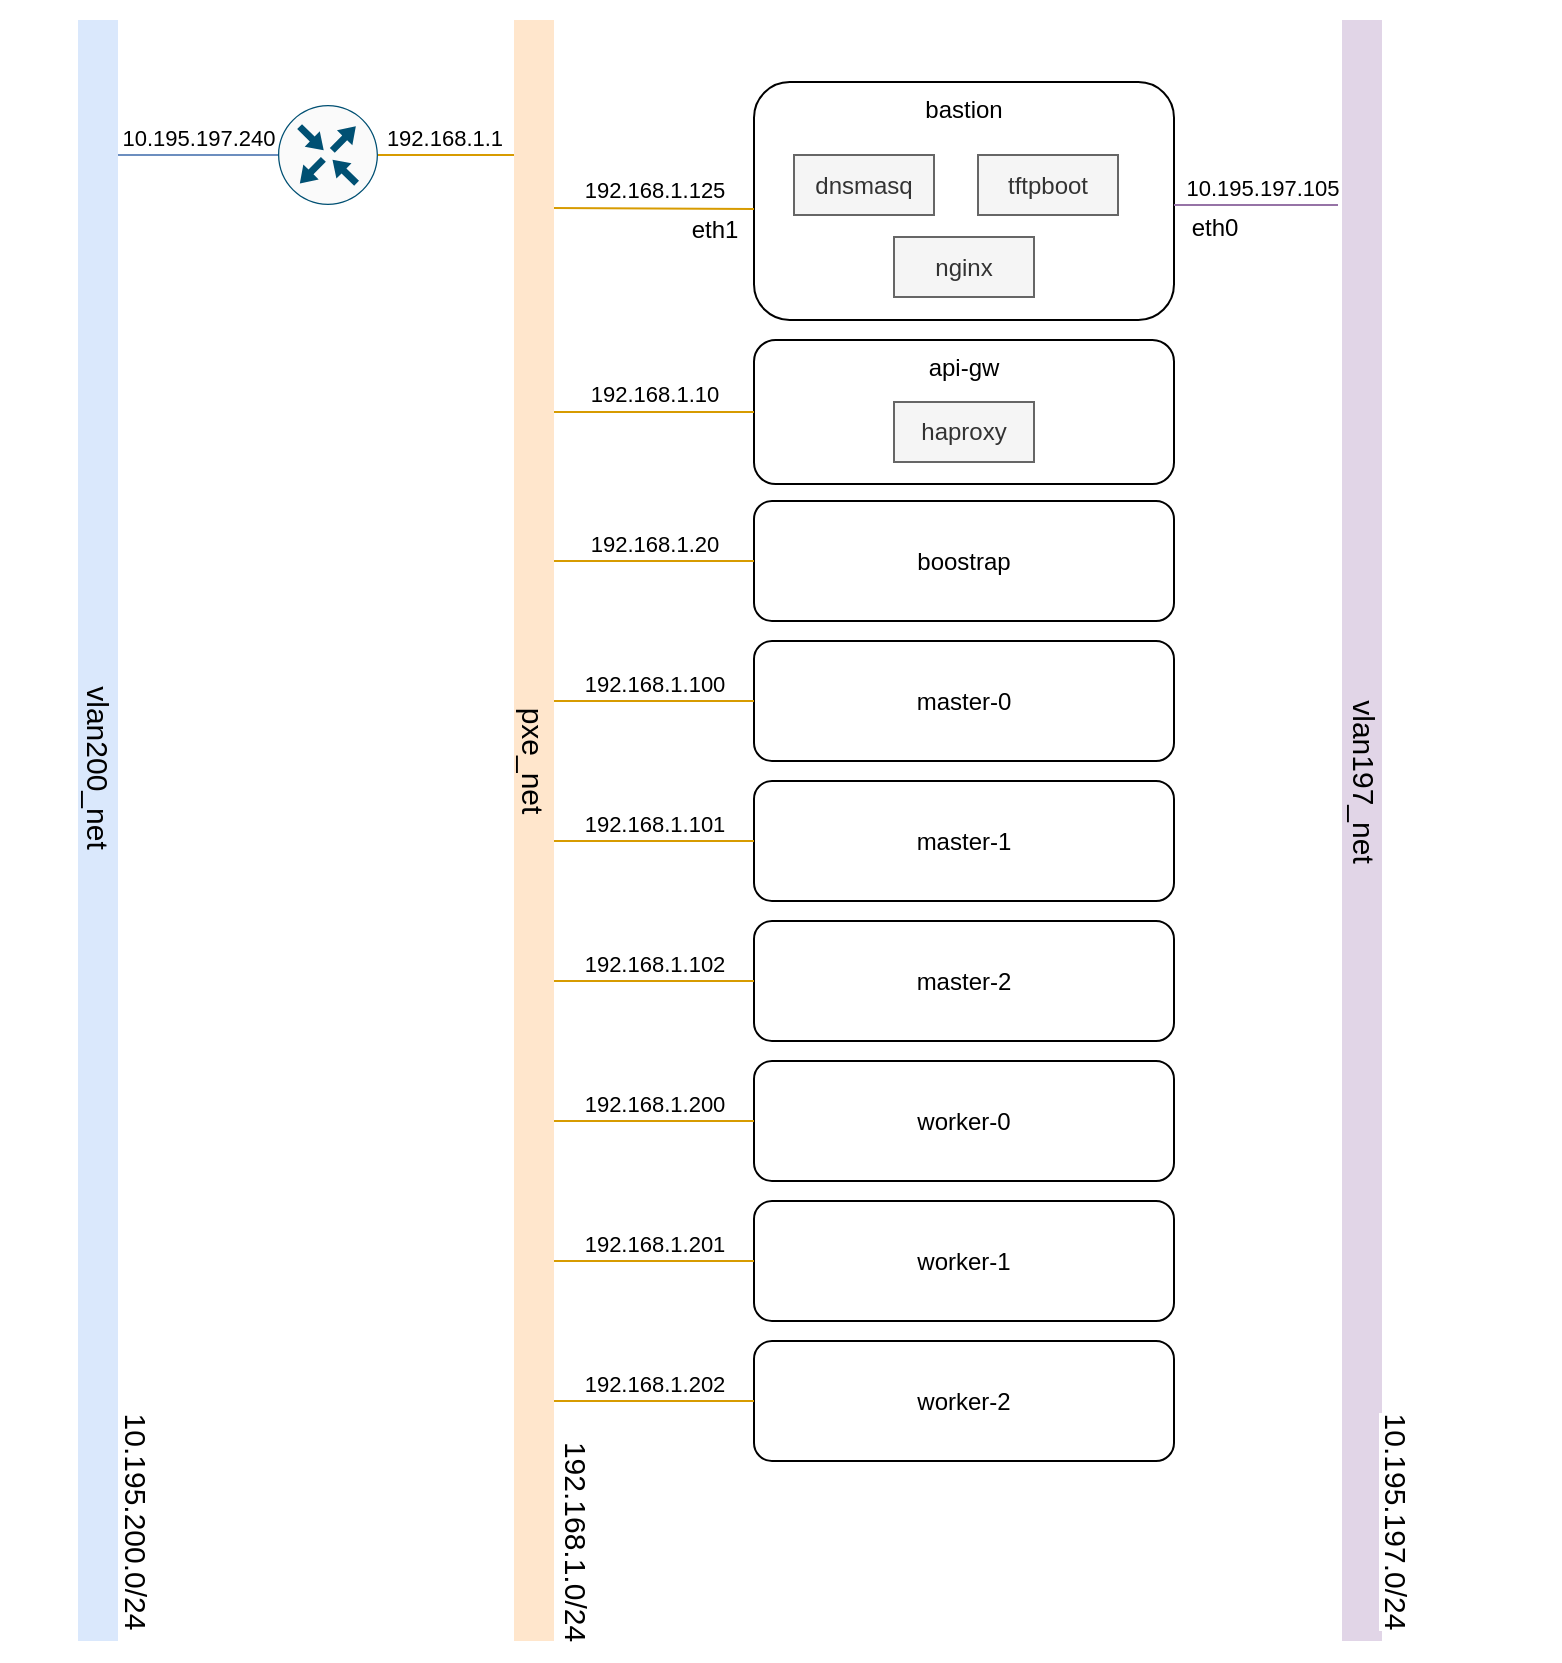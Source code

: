 <mxfile version="13.9.5" type="device"><diagram id="gwZczT11oqM4Klc2IEcy" name="Page-2"><mxGraphModel dx="4557" dy="1303" grid="1" gridSize="10" guides="1" tooltips="1" connect="1" arrows="1" fold="1" page="1" pageScale="1" pageWidth="3300" pageHeight="4681" math="0" shadow="0"><root><mxCell id="tOHOjP-dqwo0CF_Hi1FW-0"/><mxCell id="tOHOjP-dqwo0CF_Hi1FW-1" parent="tOHOjP-dqwo0CF_Hi1FW-0"/><mxCell id="GZj8FsKhf13qHO4hmCvs-46" value="" style="rounded=0;whiteSpace=wrap;html=1;fillColor=#ffffff;gradientColor=none;fontSize=12;strokeColor=none;" vertex="1" parent="tOHOjP-dqwo0CF_Hi1FW-1"><mxGeometry x="-190" y="310" width="780" height="830" as="geometry"/></mxCell><mxCell id="GZj8FsKhf13qHO4hmCvs-0" value="bastion" style="rounded=1;whiteSpace=wrap;html=1;verticalAlign=top;" vertex="1" parent="tOHOjP-dqwo0CF_Hi1FW-1"><mxGeometry x="187" y="351" width="210" height="119" as="geometry"/></mxCell><mxCell id="GZj8FsKhf13qHO4hmCvs-1" value="dnsmasq" style="rounded=0;whiteSpace=wrap;html=1;fillColor=#f5f5f5;strokeColor=#666666;fontColor=#333333;" vertex="1" parent="tOHOjP-dqwo0CF_Hi1FW-1"><mxGeometry x="207" y="387.5" width="70" height="30" as="geometry"/></mxCell><mxCell id="GZj8FsKhf13qHO4hmCvs-2" value="tftpboot" style="rounded=0;whiteSpace=wrap;html=1;fillColor=#f5f5f5;strokeColor=#666666;fontColor=#333333;" vertex="1" parent="tOHOjP-dqwo0CF_Hi1FW-1"><mxGeometry x="299" y="387.5" width="70" height="30" as="geometry"/></mxCell><mxCell id="GZj8FsKhf13qHO4hmCvs-3" value="" style="endArrow=none;html=1;entryX=0;entryY=0.5;entryDx=0;entryDy=0;fillColor=#ffe6cc;strokeColor=#d79b00;" edge="1" parent="tOHOjP-dqwo0CF_Hi1FW-1"><mxGeometry width="50" height="50" relative="1" as="geometry"><mxPoint x="86" y="414" as="sourcePoint"/><mxPoint x="187" y="414.5" as="targetPoint"/></mxGeometry></mxCell><mxCell id="GZj8FsKhf13qHO4hmCvs-4" value="192.168.1.125" style="edgeLabel;html=1;align=center;verticalAlign=middle;resizable=0;points=[];" vertex="1" connectable="0" parent="GZj8FsKhf13qHO4hmCvs-3"><mxGeometry x="-0.257" y="1" relative="1" as="geometry"><mxPoint x="13" y="-8" as="offset"/></mxGeometry></mxCell><mxCell id="GZj8FsKhf13qHO4hmCvs-5" value="&lt;div class=&quot;detail-title col-xs-12 col-sm-9&quot;&gt;&lt;span class=&quot;h1 word-wrap&quot;&gt;master-0&lt;/span&gt;&lt;/div&gt;" style="rounded=1;whiteSpace=wrap;html=1;verticalAlign=middle;" vertex="1" parent="tOHOjP-dqwo0CF_Hi1FW-1"><mxGeometry x="187" y="630.5" width="210" height="60" as="geometry"/></mxCell><mxCell id="GZj8FsKhf13qHO4hmCvs-6" value="" style="endArrow=none;html=1;entryX=0;entryY=0.5;entryDx=0;entryDy=0;fillColor=#ffe6cc;strokeColor=#d79b00;" edge="1" parent="tOHOjP-dqwo0CF_Hi1FW-1" target="GZj8FsKhf13qHO4hmCvs-5"><mxGeometry width="50" height="50" relative="1" as="geometry"><mxPoint x="87" y="660.5" as="sourcePoint"/><mxPoint x="457" y="760.5" as="targetPoint"/></mxGeometry></mxCell><mxCell id="GZj8FsKhf13qHO4hmCvs-7" value="192.168.1.100" style="edgeLabel;html=1;align=center;verticalAlign=middle;resizable=0;points=[];" vertex="1" connectable="0" parent="GZj8FsKhf13qHO4hmCvs-6"><mxGeometry x="-0.257" y="1" relative="1" as="geometry"><mxPoint x="13" y="-8" as="offset"/></mxGeometry></mxCell><mxCell id="GZj8FsKhf13qHO4hmCvs-8" value="master&lt;span&gt;-1&lt;/span&gt;" style="rounded=1;whiteSpace=wrap;html=1;verticalAlign=middle;" vertex="1" parent="tOHOjP-dqwo0CF_Hi1FW-1"><mxGeometry x="187" y="700.5" width="210" height="60" as="geometry"/></mxCell><mxCell id="GZj8FsKhf13qHO4hmCvs-9" value="" style="endArrow=none;html=1;entryX=0;entryY=0.5;entryDx=0;entryDy=0;fillColor=#ffe6cc;strokeColor=#d79b00;" edge="1" parent="tOHOjP-dqwo0CF_Hi1FW-1" target="GZj8FsKhf13qHO4hmCvs-8"><mxGeometry width="50" height="50" relative="1" as="geometry"><mxPoint x="87" y="730.5" as="sourcePoint"/><mxPoint x="457" y="830.5" as="targetPoint"/></mxGeometry></mxCell><mxCell id="GZj8FsKhf13qHO4hmCvs-10" value="192.168.1.101" style="edgeLabel;html=1;align=center;verticalAlign=middle;resizable=0;points=[];" vertex="1" connectable="0" parent="GZj8FsKhf13qHO4hmCvs-9"><mxGeometry x="-0.257" y="1" relative="1" as="geometry"><mxPoint x="13" y="-8" as="offset"/></mxGeometry></mxCell><mxCell id="GZj8FsKhf13qHO4hmCvs-11" value="master&lt;span&gt;-2&lt;/span&gt;" style="rounded=1;whiteSpace=wrap;html=1;verticalAlign=middle;" vertex="1" parent="tOHOjP-dqwo0CF_Hi1FW-1"><mxGeometry x="187" y="770.5" width="210" height="60" as="geometry"/></mxCell><mxCell id="GZj8FsKhf13qHO4hmCvs-12" value="" style="endArrow=none;html=1;entryX=0;entryY=0.5;entryDx=0;entryDy=0;fillColor=#ffe6cc;strokeColor=#d79b00;" edge="1" parent="tOHOjP-dqwo0CF_Hi1FW-1" target="GZj8FsKhf13qHO4hmCvs-11"><mxGeometry width="50" height="50" relative="1" as="geometry"><mxPoint x="87" y="800.5" as="sourcePoint"/><mxPoint x="457" y="900.5" as="targetPoint"/></mxGeometry></mxCell><mxCell id="GZj8FsKhf13qHO4hmCvs-13" value="192.168.1.102" style="edgeLabel;html=1;align=center;verticalAlign=middle;resizable=0;points=[];" vertex="1" connectable="0" parent="GZj8FsKhf13qHO4hmCvs-12"><mxGeometry x="-0.257" y="1" relative="1" as="geometry"><mxPoint x="13" y="-8" as="offset"/></mxGeometry></mxCell><mxCell id="GZj8FsKhf13qHO4hmCvs-14" value="&lt;div class=&quot;detail-title col-xs-12 col-sm-9&quot;&gt;&lt;span class=&quot;h1 word-wrap&quot;&gt;worker-0&lt;/span&gt;&lt;/div&gt;" style="rounded=1;whiteSpace=wrap;html=1;verticalAlign=middle;" vertex="1" parent="tOHOjP-dqwo0CF_Hi1FW-1"><mxGeometry x="187" y="840.5" width="210" height="60" as="geometry"/></mxCell><mxCell id="GZj8FsKhf13qHO4hmCvs-15" value="" style="endArrow=none;html=1;entryX=0;entryY=0.5;entryDx=0;entryDy=0;fillColor=#ffe6cc;strokeColor=#d79b00;" edge="1" parent="tOHOjP-dqwo0CF_Hi1FW-1" target="GZj8FsKhf13qHO4hmCvs-14"><mxGeometry width="50" height="50" relative="1" as="geometry"><mxPoint x="87" y="870.5" as="sourcePoint"/><mxPoint x="457" y="970.5" as="targetPoint"/></mxGeometry></mxCell><mxCell id="GZj8FsKhf13qHO4hmCvs-16" value="192.168.1.200" style="edgeLabel;html=1;align=center;verticalAlign=middle;resizable=0;points=[];" vertex="1" connectable="0" parent="GZj8FsKhf13qHO4hmCvs-15"><mxGeometry x="-0.257" y="1" relative="1" as="geometry"><mxPoint x="13" y="-8" as="offset"/></mxGeometry></mxCell><mxCell id="GZj8FsKhf13qHO4hmCvs-17" value="&lt;div class=&quot;detail-title col-xs-12 col-sm-9&quot;&gt;&lt;span class=&quot;h1 word-wrap&quot;&gt;worker-1&lt;/span&gt;&lt;/div&gt;" style="rounded=1;whiteSpace=wrap;html=1;verticalAlign=middle;" vertex="1" parent="tOHOjP-dqwo0CF_Hi1FW-1"><mxGeometry x="187" y="910.5" width="210" height="60" as="geometry"/></mxCell><mxCell id="GZj8FsKhf13qHO4hmCvs-18" value="" style="endArrow=none;html=1;entryX=0;entryY=0.5;entryDx=0;entryDy=0;fillColor=#ffe6cc;strokeColor=#d79b00;" edge="1" parent="tOHOjP-dqwo0CF_Hi1FW-1" target="GZj8FsKhf13qHO4hmCvs-17"><mxGeometry width="50" height="50" relative="1" as="geometry"><mxPoint x="87" y="940.5" as="sourcePoint"/><mxPoint x="457" y="1040.5" as="targetPoint"/></mxGeometry></mxCell><mxCell id="GZj8FsKhf13qHO4hmCvs-19" value="192.168.1.201" style="edgeLabel;html=1;align=center;verticalAlign=middle;resizable=0;points=[];" vertex="1" connectable="0" parent="GZj8FsKhf13qHO4hmCvs-18"><mxGeometry x="-0.257" y="1" relative="1" as="geometry"><mxPoint x="13" y="-8" as="offset"/></mxGeometry></mxCell><mxCell id="GZj8FsKhf13qHO4hmCvs-20" value="&lt;div class=&quot;detail-title col-xs-12 col-sm-9&quot;&gt;&lt;span class=&quot;h1 word-wrap&quot;&gt;worker-2&lt;/span&gt;&lt;/div&gt;" style="rounded=1;whiteSpace=wrap;html=1;verticalAlign=middle;" vertex="1" parent="tOHOjP-dqwo0CF_Hi1FW-1"><mxGeometry x="187" y="980.5" width="210" height="60" as="geometry"/></mxCell><mxCell id="GZj8FsKhf13qHO4hmCvs-21" value="" style="endArrow=none;html=1;entryX=0;entryY=0.5;entryDx=0;entryDy=0;fillColor=#ffe6cc;strokeColor=#d79b00;" edge="1" parent="tOHOjP-dqwo0CF_Hi1FW-1" target="GZj8FsKhf13qHO4hmCvs-20"><mxGeometry width="50" height="50" relative="1" as="geometry"><mxPoint x="87" y="1010.5" as="sourcePoint"/><mxPoint x="457" y="1110.5" as="targetPoint"/></mxGeometry></mxCell><mxCell id="GZj8FsKhf13qHO4hmCvs-22" value="192.168.1.202" style="edgeLabel;html=1;align=center;verticalAlign=middle;resizable=0;points=[];" vertex="1" connectable="0" parent="GZj8FsKhf13qHO4hmCvs-21"><mxGeometry x="-0.257" y="1" relative="1" as="geometry"><mxPoint x="13" y="-8" as="offset"/></mxGeometry></mxCell><mxCell id="GZj8FsKhf13qHO4hmCvs-23" value="&lt;div class=&quot;detail-title col-xs-12 col-sm-9&quot;&gt;&lt;span class=&quot;h1 word-wrap&quot;&gt;boostrap&lt;/span&gt;&lt;/div&gt;" style="rounded=1;whiteSpace=wrap;html=1;verticalAlign=middle;" vertex="1" parent="tOHOjP-dqwo0CF_Hi1FW-1"><mxGeometry x="187" y="560.5" width="210" height="60" as="geometry"/></mxCell><mxCell id="GZj8FsKhf13qHO4hmCvs-24" value="" style="endArrow=none;html=1;entryX=0;entryY=0.5;entryDx=0;entryDy=0;fillColor=#ffe6cc;strokeColor=#d79b00;" edge="1" parent="tOHOjP-dqwo0CF_Hi1FW-1" target="GZj8FsKhf13qHO4hmCvs-23"><mxGeometry width="50" height="50" relative="1" as="geometry"><mxPoint x="87" y="590.5" as="sourcePoint"/><mxPoint x="457" y="690.5" as="targetPoint"/></mxGeometry></mxCell><mxCell id="GZj8FsKhf13qHO4hmCvs-25" value="192.168.1.20" style="edgeLabel;html=1;align=center;verticalAlign=middle;resizable=0;points=[];" vertex="1" connectable="0" parent="GZj8FsKhf13qHO4hmCvs-24"><mxGeometry x="-0.257" y="1" relative="1" as="geometry"><mxPoint x="13" y="-8" as="offset"/></mxGeometry></mxCell><mxCell id="GZj8FsKhf13qHO4hmCvs-26" value="" style="rounded=0;whiteSpace=wrap;html=1;fillColor=#ffe6cc;strokeColor=none;" vertex="1" parent="tOHOjP-dqwo0CF_Hi1FW-1"><mxGeometry x="67" y="320" width="20" height="810.5" as="geometry"/></mxCell><mxCell id="GZj8FsKhf13qHO4hmCvs-27" value="&lt;span style=&quot;font-size: 15px; background-color: rgb(255, 255, 255);&quot;&gt;192.168.1.0/24&lt;/span&gt;" style="text;html=1;align=center;verticalAlign=middle;resizable=0;points=[];autosize=1;rotation=90;fontSize=15;" vertex="1" parent="tOHOjP-dqwo0CF_Hi1FW-1"><mxGeometry x="39" y="1070.5" width="120" height="20" as="geometry"/></mxCell><mxCell id="GZj8FsKhf13qHO4hmCvs-28" value="&lt;span style=&quot;font-size: 15px&quot;&gt;pxe_net&lt;/span&gt;" style="text;html=1;align=center;verticalAlign=middle;resizable=0;points=[];autosize=1;rotation=90;fontSize=15;" vertex="1" parent="tOHOjP-dqwo0CF_Hi1FW-1"><mxGeometry x="42" y="680" width="70" height="20" as="geometry"/></mxCell><mxCell id="GZj8FsKhf13qHO4hmCvs-29" value="" style="endArrow=none;html=1;entryX=0;entryY=0.5;entryDx=0;entryDy=0;fillColor=#ffe6cc;strokeColor=#d79b00;exitX=1;exitY=0.5;exitDx=0;exitDy=0;exitPerimeter=0;" edge="1" parent="tOHOjP-dqwo0CF_Hi1FW-1" source="GZj8FsKhf13qHO4hmCvs-32"><mxGeometry width="50" height="50" relative="1" as="geometry"><mxPoint x="-21" y="387.5" as="sourcePoint"/><mxPoint x="67" y="387.5" as="targetPoint"/></mxGeometry></mxCell><mxCell id="GZj8FsKhf13qHO4hmCvs-30" value="192.168.1.1" style="edgeLabel;html=1;align=center;verticalAlign=middle;resizable=0;points=[];" vertex="1" connectable="0" parent="GZj8FsKhf13qHO4hmCvs-29"><mxGeometry x="-0.257" y="1" relative="1" as="geometry"><mxPoint x="7" y="-8" as="offset"/></mxGeometry></mxCell><mxCell id="GZj8FsKhf13qHO4hmCvs-31" value="" style="rounded=0;whiteSpace=wrap;html=1;fillColor=#dae8fc;strokeColor=none;" vertex="1" parent="tOHOjP-dqwo0CF_Hi1FW-1"><mxGeometry x="-151" y="320" width="20" height="810.5" as="geometry"/></mxCell><mxCell id="GZj8FsKhf13qHO4hmCvs-32" value="" style="points=[[0.5,0,0],[1,0.5,0],[0.5,1,0],[0,0.5,0],[0.145,0.145,0],[0.856,0.145,0],[0.855,0.856,0],[0.145,0.855,0]];verticalLabelPosition=bottom;html=1;verticalAlign=top;aspect=fixed;align=center;pointerEvents=1;shape=mxgraph.cisco19.rect;prIcon=router;fillColor=#FAFAFA;strokeColor=#005073;fontSize=15;" vertex="1" parent="tOHOjP-dqwo0CF_Hi1FW-1"><mxGeometry x="-51" y="362.5" width="50" height="50" as="geometry"/></mxCell><mxCell id="GZj8FsKhf13qHO4hmCvs-33" value="" style="endArrow=none;html=1;entryX=0;entryY=0.5;entryDx=0;entryDy=0;fillColor=#dae8fc;strokeColor=#6c8ebf;entryPerimeter=0;" edge="1" parent="tOHOjP-dqwo0CF_Hi1FW-1" target="GZj8FsKhf13qHO4hmCvs-32"><mxGeometry width="50" height="50" relative="1" as="geometry"><mxPoint x="-131" y="387.5" as="sourcePoint"/><mxPoint x="-63.0" y="387.16" as="targetPoint"/></mxGeometry></mxCell><mxCell id="GZj8FsKhf13qHO4hmCvs-34" value="10.195.197.240" style="edgeLabel;html=1;align=center;verticalAlign=middle;resizable=0;points=[];" vertex="1" connectable="0" parent="GZj8FsKhf13qHO4hmCvs-33"><mxGeometry x="-0.257" y="1" relative="1" as="geometry"><mxPoint x="10" y="-8" as="offset"/></mxGeometry></mxCell><mxCell id="GZj8FsKhf13qHO4hmCvs-35" value="&lt;span style=&quot;font-size: 15px ; background-color: rgb(255 , 255 , 255)&quot;&gt;10.195.200.0/24&lt;/span&gt;" style="text;html=1;align=center;verticalAlign=middle;resizable=0;points=[];autosize=1;rotation=90;fontSize=15;" vertex="1" parent="tOHOjP-dqwo0CF_Hi1FW-1"><mxGeometry x="-181" y="1060.5" width="120" height="20" as="geometry"/></mxCell><mxCell id="GZj8FsKhf13qHO4hmCvs-36" value="&lt;span style=&quot;font-size: 15px&quot;&gt;vlan200_net&lt;/span&gt;" style="text;html=1;align=center;verticalAlign=middle;resizable=0;points=[];autosize=1;rotation=90;fontSize=15;" vertex="1" parent="tOHOjP-dqwo0CF_Hi1FW-1"><mxGeometry x="-190" y="683.5" width="100" height="20" as="geometry"/></mxCell><mxCell id="GZj8FsKhf13qHO4hmCvs-37" value="nginx" style="rounded=0;whiteSpace=wrap;html=1;fillColor=#f5f5f5;strokeColor=#666666;fontColor=#333333;" vertex="1" parent="tOHOjP-dqwo0CF_Hi1FW-1"><mxGeometry x="257" y="428.5" width="70" height="30" as="geometry"/></mxCell><mxCell id="GZj8FsKhf13qHO4hmCvs-44" value="eth1" style="text;html=1;align=center;verticalAlign=middle;resizable=0;points=[];autosize=1;fontSize=12;" vertex="1" parent="tOHOjP-dqwo0CF_Hi1FW-1"><mxGeometry x="147" y="415" width="40" height="20" as="geometry"/></mxCell><mxCell id="GZj8FsKhf13qHO4hmCvs-47" value="&lt;div class=&quot;detail-title col-xs-12 col-sm-9&quot;&gt;&lt;span class=&quot;h1 word-wrap&quot;&gt;api-gw&lt;/span&gt;&lt;/div&gt;" style="rounded=1;whiteSpace=wrap;html=1;verticalAlign=top;" vertex="1" parent="tOHOjP-dqwo0CF_Hi1FW-1"><mxGeometry x="187" y="480" width="210" height="72" as="geometry"/></mxCell><mxCell id="GZj8FsKhf13qHO4hmCvs-48" value="" style="endArrow=none;html=1;entryX=0;entryY=0.5;entryDx=0;entryDy=0;fillColor=#ffe6cc;strokeColor=#d79b00;" edge="1" parent="tOHOjP-dqwo0CF_Hi1FW-1" target="GZj8FsKhf13qHO4hmCvs-47"><mxGeometry width="50" height="50" relative="1" as="geometry"><mxPoint x="87" y="516" as="sourcePoint"/><mxPoint x="457" y="622" as="targetPoint"/></mxGeometry></mxCell><mxCell id="GZj8FsKhf13qHO4hmCvs-49" value="192.168.1.10" style="edgeLabel;html=1;align=center;verticalAlign=middle;resizable=0;points=[];" vertex="1" connectable="0" parent="GZj8FsKhf13qHO4hmCvs-48"><mxGeometry x="-0.257" y="1" relative="1" as="geometry"><mxPoint x="13" y="-8" as="offset"/></mxGeometry></mxCell><mxCell id="GZj8FsKhf13qHO4hmCvs-50" value="haproxy" style="rounded=0;whiteSpace=wrap;html=1;fillColor=#f5f5f5;strokeColor=#666666;fontColor=#333333;" vertex="1" parent="tOHOjP-dqwo0CF_Hi1FW-1"><mxGeometry x="257" y="511" width="70" height="30" as="geometry"/></mxCell><mxCell id="XYyFXwJlUUbFY0tmNMWo-0" value="" style="rounded=0;whiteSpace=wrap;html=1;fillColor=#e1d5e7;strokeColor=none;" vertex="1" parent="tOHOjP-dqwo0CF_Hi1FW-1"><mxGeometry x="481" y="320" width="20" height="810.5" as="geometry"/></mxCell><mxCell id="XYyFXwJlUUbFY0tmNMWo-1" value="" style="endArrow=none;html=1;fillColor=#e1d5e7;strokeColor=#9673a6;exitX=1;exitY=0.5;exitDx=0;exitDy=0;" edge="1" parent="tOHOjP-dqwo0CF_Hi1FW-1"><mxGeometry width="50" height="50" relative="1" as="geometry"><mxPoint x="397" y="412.5" as="sourcePoint"/><mxPoint x="479" y="412.5" as="targetPoint"/></mxGeometry></mxCell><mxCell id="XYyFXwJlUUbFY0tmNMWo-2" value="10.195.197.105" style="edgeLabel;html=1;align=center;verticalAlign=middle;resizable=0;points=[];" vertex="1" connectable="0" parent="XYyFXwJlUUbFY0tmNMWo-1"><mxGeometry x="-0.257" y="1" relative="1" as="geometry"><mxPoint x="13" y="-8" as="offset"/></mxGeometry></mxCell><mxCell id="XYyFXwJlUUbFY0tmNMWo-3" value="&lt;span style=&quot;font-size: 15px ; background-color: rgb(255 , 255 , 255)&quot;&gt;10.195.197.0/24&lt;br&gt;&lt;/span&gt;" style="text;html=1;align=center;verticalAlign=middle;resizable=0;points=[];autosize=1;rotation=90;fontSize=15;" vertex="1" parent="tOHOjP-dqwo0CF_Hi1FW-1"><mxGeometry x="449" y="1060.5" width="120" height="20" as="geometry"/></mxCell><mxCell id="XYyFXwJlUUbFY0tmNMWo-4" value="&lt;span style=&quot;font-size: 15px&quot;&gt;vlan197_net&lt;/span&gt;" style="text;html=1;align=center;verticalAlign=middle;resizable=0;points=[];autosize=1;rotation=90;fontSize=15;" vertex="1" parent="tOHOjP-dqwo0CF_Hi1FW-1"><mxGeometry x="443" y="690.5" width="100" height="20" as="geometry"/></mxCell><mxCell id="XYyFXwJlUUbFY0tmNMWo-5" value="eth0" style="text;html=1;align=center;verticalAlign=middle;resizable=0;points=[];autosize=1;fontSize=12;" vertex="1" parent="tOHOjP-dqwo0CF_Hi1FW-1"><mxGeometry x="397" y="414" width="40" height="20" as="geometry"/></mxCell></root></mxGraphModel></diagram></mxfile>